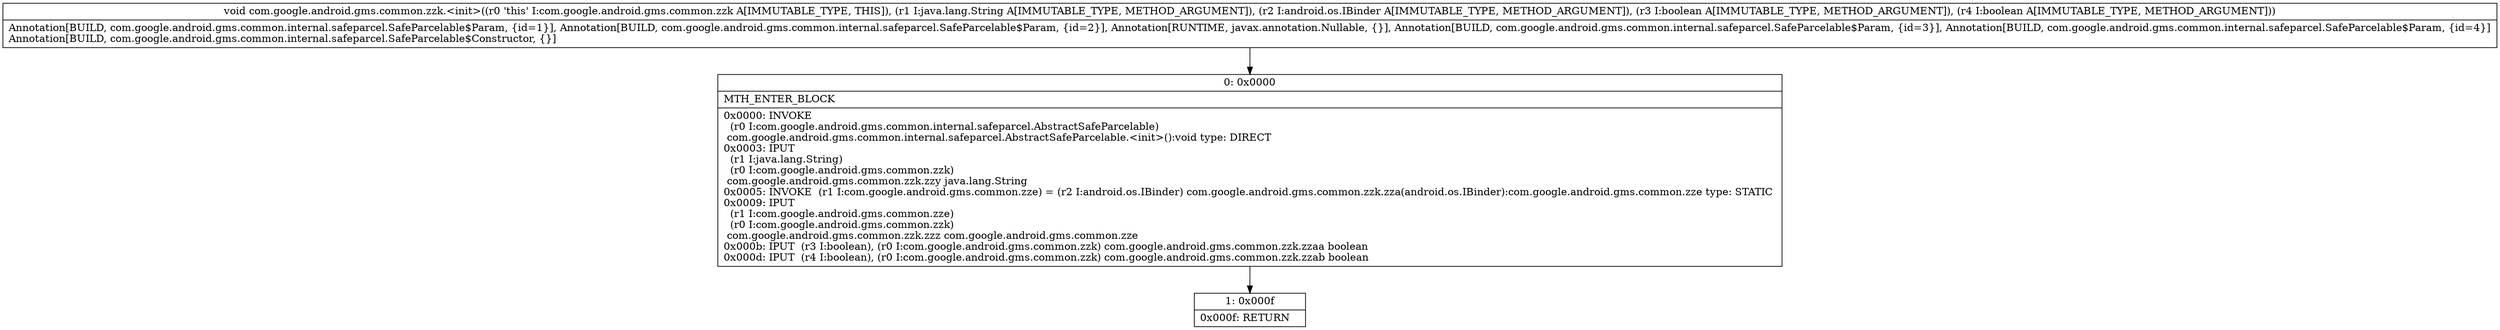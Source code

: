 digraph "CFG forcom.google.android.gms.common.zzk.\<init\>(Ljava\/lang\/String;Landroid\/os\/IBinder;ZZ)V" {
Node_0 [shape=record,label="{0\:\ 0x0000|MTH_ENTER_BLOCK\l|0x0000: INVOKE  \l  (r0 I:com.google.android.gms.common.internal.safeparcel.AbstractSafeParcelable)\l com.google.android.gms.common.internal.safeparcel.AbstractSafeParcelable.\<init\>():void type: DIRECT \l0x0003: IPUT  \l  (r1 I:java.lang.String)\l  (r0 I:com.google.android.gms.common.zzk)\l com.google.android.gms.common.zzk.zzy java.lang.String \l0x0005: INVOKE  (r1 I:com.google.android.gms.common.zze) = (r2 I:android.os.IBinder) com.google.android.gms.common.zzk.zza(android.os.IBinder):com.google.android.gms.common.zze type: STATIC \l0x0009: IPUT  \l  (r1 I:com.google.android.gms.common.zze)\l  (r0 I:com.google.android.gms.common.zzk)\l com.google.android.gms.common.zzk.zzz com.google.android.gms.common.zze \l0x000b: IPUT  (r3 I:boolean), (r0 I:com.google.android.gms.common.zzk) com.google.android.gms.common.zzk.zzaa boolean \l0x000d: IPUT  (r4 I:boolean), (r0 I:com.google.android.gms.common.zzk) com.google.android.gms.common.zzk.zzab boolean \l}"];
Node_1 [shape=record,label="{1\:\ 0x000f|0x000f: RETURN   \l}"];
MethodNode[shape=record,label="{void com.google.android.gms.common.zzk.\<init\>((r0 'this' I:com.google.android.gms.common.zzk A[IMMUTABLE_TYPE, THIS]), (r1 I:java.lang.String A[IMMUTABLE_TYPE, METHOD_ARGUMENT]), (r2 I:android.os.IBinder A[IMMUTABLE_TYPE, METHOD_ARGUMENT]), (r3 I:boolean A[IMMUTABLE_TYPE, METHOD_ARGUMENT]), (r4 I:boolean A[IMMUTABLE_TYPE, METHOD_ARGUMENT]))  | Annotation[BUILD, com.google.android.gms.common.internal.safeparcel.SafeParcelable$Param, \{id=1\}], Annotation[BUILD, com.google.android.gms.common.internal.safeparcel.SafeParcelable$Param, \{id=2\}], Annotation[RUNTIME, javax.annotation.Nullable, \{\}], Annotation[BUILD, com.google.android.gms.common.internal.safeparcel.SafeParcelable$Param, \{id=3\}], Annotation[BUILD, com.google.android.gms.common.internal.safeparcel.SafeParcelable$Param, \{id=4\}]\lAnnotation[BUILD, com.google.android.gms.common.internal.safeparcel.SafeParcelable$Constructor, \{\}]\l}"];
MethodNode -> Node_0;
Node_0 -> Node_1;
}

